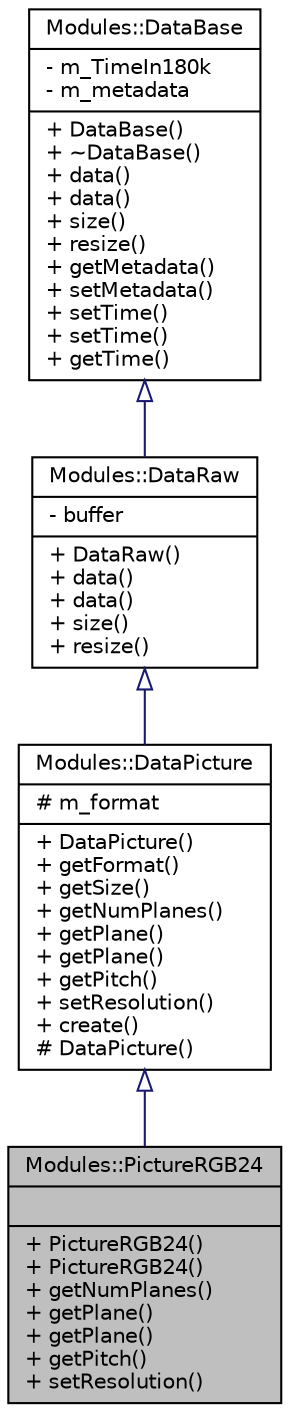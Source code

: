 digraph "Modules::PictureRGB24"
{
 // INTERACTIVE_SVG=YES
  edge [fontname="Helvetica",fontsize="10",labelfontname="Helvetica",labelfontsize="10"];
  node [fontname="Helvetica",fontsize="10",shape=record];
  Node1 [label="{Modules::PictureRGB24\n||+ PictureRGB24()\l+ PictureRGB24()\l+ getNumPlanes()\l+ getPlane()\l+ getPlane()\l+ getPitch()\l+ setResolution()\l}",height=0.2,width=0.4,color="black", fillcolor="grey75", style="filled", fontcolor="black"];
  Node2 -> Node1 [dir="back",color="midnightblue",fontsize="10",style="solid",arrowtail="onormal",fontname="Helvetica"];
  Node2 [label="{Modules::DataPicture\n|# m_format\l|+ DataPicture()\l+ getFormat()\l+ getSize()\l+ getNumPlanes()\l+ getPlane()\l+ getPlane()\l+ getPitch()\l+ setResolution()\l+ create()\l# DataPicture()\l}",height=0.2,width=0.4,color="black", fillcolor="white", style="filled",URL="$class_modules_1_1_data_picture.html"];
  Node3 -> Node2 [dir="back",color="midnightblue",fontsize="10",style="solid",arrowtail="onormal",fontname="Helvetica"];
  Node3 [label="{Modules::DataRaw\n|- buffer\l|+ DataRaw()\l+ data()\l+ data()\l+ size()\l+ resize()\l}",height=0.2,width=0.4,color="black", fillcolor="white", style="filled",URL="$class_modules_1_1_data_raw.html"];
  Node4 -> Node3 [dir="back",color="midnightblue",fontsize="10",style="solid",arrowtail="onormal",fontname="Helvetica"];
  Node4 [label="{Modules::DataBase\n|- m_TimeIn180k\l- m_metadata\l|+ DataBase()\l+ ~DataBase()\l+ data()\l+ data()\l+ size()\l+ resize()\l+ getMetadata()\l+ setMetadata()\l+ setTime()\l+ setTime()\l+ getTime()\l}",height=0.2,width=0.4,color="black", fillcolor="white", style="filled",URL="$class_modules_1_1_data_base.html"];
}
